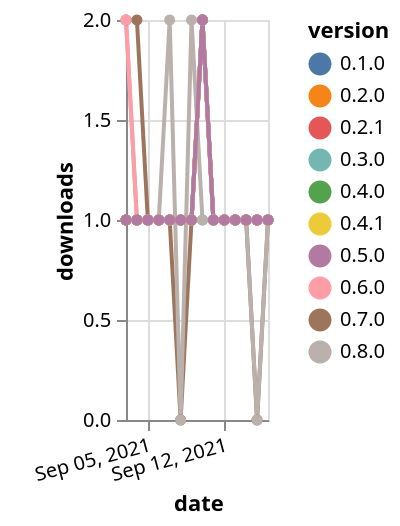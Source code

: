 {"$schema": "https://vega.github.io/schema/vega-lite/v5.json", "description": "A simple bar chart with embedded data.", "data": {"values": [{"date": "2021-09-03", "total": 157, "delta": 1, "version": "0.2.0"}, {"date": "2021-09-04", "total": 158, "delta": 1, "version": "0.2.0"}, {"date": "2021-09-05", "total": 159, "delta": 1, "version": "0.2.0"}, {"date": "2021-09-06", "total": 160, "delta": 1, "version": "0.2.0"}, {"date": "2021-09-07", "total": 161, "delta": 1, "version": "0.2.0"}, {"date": "2021-09-08", "total": 162, "delta": 1, "version": "0.2.0"}, {"date": "2021-09-09", "total": 163, "delta": 1, "version": "0.2.0"}, {"date": "2021-09-10", "total": 165, "delta": 2, "version": "0.2.0"}, {"date": "2021-09-11", "total": 166, "delta": 1, "version": "0.2.0"}, {"date": "2021-09-12", "total": 167, "delta": 1, "version": "0.2.0"}, {"date": "2021-09-13", "total": 168, "delta": 1, "version": "0.2.0"}, {"date": "2021-09-14", "total": 169, "delta": 1, "version": "0.2.0"}, {"date": "2021-09-15", "total": 170, "delta": 1, "version": "0.2.0"}, {"date": "2021-09-16", "total": 171, "delta": 1, "version": "0.2.0"}, {"date": "2021-09-03", "total": 133, "delta": 1, "version": "0.4.0"}, {"date": "2021-09-04", "total": 134, "delta": 1, "version": "0.4.0"}, {"date": "2021-09-05", "total": 135, "delta": 1, "version": "0.4.0"}, {"date": "2021-09-06", "total": 136, "delta": 1, "version": "0.4.0"}, {"date": "2021-09-07", "total": 137, "delta": 1, "version": "0.4.0"}, {"date": "2021-09-08", "total": 138, "delta": 1, "version": "0.4.0"}, {"date": "2021-09-09", "total": 139, "delta": 1, "version": "0.4.0"}, {"date": "2021-09-10", "total": 141, "delta": 2, "version": "0.4.0"}, {"date": "2021-09-11", "total": 142, "delta": 1, "version": "0.4.0"}, {"date": "2021-09-12", "total": 143, "delta": 1, "version": "0.4.0"}, {"date": "2021-09-13", "total": 144, "delta": 1, "version": "0.4.0"}, {"date": "2021-09-14", "total": 145, "delta": 1, "version": "0.4.0"}, {"date": "2021-09-15", "total": 146, "delta": 1, "version": "0.4.0"}, {"date": "2021-09-16", "total": 147, "delta": 1, "version": "0.4.0"}, {"date": "2021-09-03", "total": 152, "delta": 1, "version": "0.2.1"}, {"date": "2021-09-04", "total": 153, "delta": 1, "version": "0.2.1"}, {"date": "2021-09-05", "total": 154, "delta": 1, "version": "0.2.1"}, {"date": "2021-09-06", "total": 155, "delta": 1, "version": "0.2.1"}, {"date": "2021-09-07", "total": 156, "delta": 1, "version": "0.2.1"}, {"date": "2021-09-08", "total": 157, "delta": 1, "version": "0.2.1"}, {"date": "2021-09-09", "total": 158, "delta": 1, "version": "0.2.1"}, {"date": "2021-09-10", "total": 160, "delta": 2, "version": "0.2.1"}, {"date": "2021-09-11", "total": 161, "delta": 1, "version": "0.2.1"}, {"date": "2021-09-12", "total": 162, "delta": 1, "version": "0.2.1"}, {"date": "2021-09-13", "total": 163, "delta": 1, "version": "0.2.1"}, {"date": "2021-09-14", "total": 164, "delta": 1, "version": "0.2.1"}, {"date": "2021-09-15", "total": 165, "delta": 1, "version": "0.2.1"}, {"date": "2021-09-16", "total": 166, "delta": 1, "version": "0.2.1"}, {"date": "2021-09-03", "total": 68, "delta": 2, "version": "0.7.0"}, {"date": "2021-09-04", "total": 70, "delta": 2, "version": "0.7.0"}, {"date": "2021-09-05", "total": 71, "delta": 1, "version": "0.7.0"}, {"date": "2021-09-06", "total": 72, "delta": 1, "version": "0.7.0"}, {"date": "2021-09-07", "total": 73, "delta": 1, "version": "0.7.0"}, {"date": "2021-09-08", "total": 73, "delta": 0, "version": "0.7.0"}, {"date": "2021-09-09", "total": 74, "delta": 1, "version": "0.7.0"}, {"date": "2021-09-10", "total": 76, "delta": 2, "version": "0.7.0"}, {"date": "2021-09-11", "total": 77, "delta": 1, "version": "0.7.0"}, {"date": "2021-09-12", "total": 78, "delta": 1, "version": "0.7.0"}, {"date": "2021-09-13", "total": 79, "delta": 1, "version": "0.7.0"}, {"date": "2021-09-14", "total": 80, "delta": 1, "version": "0.7.0"}, {"date": "2021-09-15", "total": 80, "delta": 0, "version": "0.7.0"}, {"date": "2021-09-16", "total": 81, "delta": 1, "version": "0.7.0"}, {"date": "2021-09-03", "total": 157, "delta": 1, "version": "0.3.0"}, {"date": "2021-09-04", "total": 158, "delta": 1, "version": "0.3.0"}, {"date": "2021-09-05", "total": 159, "delta": 1, "version": "0.3.0"}, {"date": "2021-09-06", "total": 160, "delta": 1, "version": "0.3.0"}, {"date": "2021-09-07", "total": 161, "delta": 1, "version": "0.3.0"}, {"date": "2021-09-08", "total": 162, "delta": 1, "version": "0.3.0"}, {"date": "2021-09-09", "total": 163, "delta": 1, "version": "0.3.0"}, {"date": "2021-09-10", "total": 164, "delta": 1, "version": "0.3.0"}, {"date": "2021-09-11", "total": 165, "delta": 1, "version": "0.3.0"}, {"date": "2021-09-12", "total": 166, "delta": 1, "version": "0.3.0"}, {"date": "2021-09-13", "total": 167, "delta": 1, "version": "0.3.0"}, {"date": "2021-09-14", "total": 168, "delta": 1, "version": "0.3.0"}, {"date": "2021-09-15", "total": 169, "delta": 1, "version": "0.3.0"}, {"date": "2021-09-16", "total": 170, "delta": 1, "version": "0.3.0"}, {"date": "2021-09-03", "total": 41, "delta": 2, "version": "0.8.0"}, {"date": "2021-09-04", "total": 42, "delta": 1, "version": "0.8.0"}, {"date": "2021-09-05", "total": 43, "delta": 1, "version": "0.8.0"}, {"date": "2021-09-06", "total": 44, "delta": 1, "version": "0.8.0"}, {"date": "2021-09-07", "total": 46, "delta": 2, "version": "0.8.0"}, {"date": "2021-09-08", "total": 46, "delta": 0, "version": "0.8.0"}, {"date": "2021-09-09", "total": 48, "delta": 2, "version": "0.8.0"}, {"date": "2021-09-10", "total": 49, "delta": 1, "version": "0.8.0"}, {"date": "2021-09-11", "total": 50, "delta": 1, "version": "0.8.0"}, {"date": "2021-09-12", "total": 51, "delta": 1, "version": "0.8.0"}, {"date": "2021-09-13", "total": 52, "delta": 1, "version": "0.8.0"}, {"date": "2021-09-14", "total": 53, "delta": 1, "version": "0.8.0"}, {"date": "2021-09-15", "total": 53, "delta": 0, "version": "0.8.0"}, {"date": "2021-09-16", "total": 54, "delta": 1, "version": "0.8.0"}, {"date": "2021-09-03", "total": 162, "delta": 1, "version": "0.1.0"}, {"date": "2021-09-04", "total": 163, "delta": 1, "version": "0.1.0"}, {"date": "2021-09-05", "total": 164, "delta": 1, "version": "0.1.0"}, {"date": "2021-09-06", "total": 165, "delta": 1, "version": "0.1.0"}, {"date": "2021-09-07", "total": 166, "delta": 1, "version": "0.1.0"}, {"date": "2021-09-08", "total": 167, "delta": 1, "version": "0.1.0"}, {"date": "2021-09-09", "total": 168, "delta": 1, "version": "0.1.0"}, {"date": "2021-09-10", "total": 170, "delta": 2, "version": "0.1.0"}, {"date": "2021-09-11", "total": 171, "delta": 1, "version": "0.1.0"}, {"date": "2021-09-12", "total": 172, "delta": 1, "version": "0.1.0"}, {"date": "2021-09-13", "total": 173, "delta": 1, "version": "0.1.0"}, {"date": "2021-09-14", "total": 174, "delta": 1, "version": "0.1.0"}, {"date": "2021-09-15", "total": 175, "delta": 1, "version": "0.1.0"}, {"date": "2021-09-16", "total": 176, "delta": 1, "version": "0.1.0"}, {"date": "2021-09-03", "total": 136, "delta": 1, "version": "0.4.1"}, {"date": "2021-09-04", "total": 137, "delta": 1, "version": "0.4.1"}, {"date": "2021-09-05", "total": 138, "delta": 1, "version": "0.4.1"}, {"date": "2021-09-06", "total": 139, "delta": 1, "version": "0.4.1"}, {"date": "2021-09-07", "total": 140, "delta": 1, "version": "0.4.1"}, {"date": "2021-09-08", "total": 141, "delta": 1, "version": "0.4.1"}, {"date": "2021-09-09", "total": 142, "delta": 1, "version": "0.4.1"}, {"date": "2021-09-10", "total": 144, "delta": 2, "version": "0.4.1"}, {"date": "2021-09-11", "total": 145, "delta": 1, "version": "0.4.1"}, {"date": "2021-09-12", "total": 146, "delta": 1, "version": "0.4.1"}, {"date": "2021-09-13", "total": 147, "delta": 1, "version": "0.4.1"}, {"date": "2021-09-14", "total": 148, "delta": 1, "version": "0.4.1"}, {"date": "2021-09-15", "total": 149, "delta": 1, "version": "0.4.1"}, {"date": "2021-09-16", "total": 150, "delta": 1, "version": "0.4.1"}, {"date": "2021-09-03", "total": 98, "delta": 2, "version": "0.6.0"}, {"date": "2021-09-04", "total": 99, "delta": 1, "version": "0.6.0"}, {"date": "2021-09-05", "total": 100, "delta": 1, "version": "0.6.0"}, {"date": "2021-09-06", "total": 101, "delta": 1, "version": "0.6.0"}, {"date": "2021-09-07", "total": 102, "delta": 1, "version": "0.6.0"}, {"date": "2021-09-08", "total": 103, "delta": 1, "version": "0.6.0"}, {"date": "2021-09-09", "total": 104, "delta": 1, "version": "0.6.0"}, {"date": "2021-09-10", "total": 106, "delta": 2, "version": "0.6.0"}, {"date": "2021-09-11", "total": 107, "delta": 1, "version": "0.6.0"}, {"date": "2021-09-12", "total": 108, "delta": 1, "version": "0.6.0"}, {"date": "2021-09-13", "total": 109, "delta": 1, "version": "0.6.0"}, {"date": "2021-09-14", "total": 110, "delta": 1, "version": "0.6.0"}, {"date": "2021-09-15", "total": 111, "delta": 1, "version": "0.6.0"}, {"date": "2021-09-16", "total": 112, "delta": 1, "version": "0.6.0"}, {"date": "2021-09-03", "total": 139, "delta": 1, "version": "0.5.0"}, {"date": "2021-09-04", "total": 140, "delta": 1, "version": "0.5.0"}, {"date": "2021-09-05", "total": 141, "delta": 1, "version": "0.5.0"}, {"date": "2021-09-06", "total": 142, "delta": 1, "version": "0.5.0"}, {"date": "2021-09-07", "total": 143, "delta": 1, "version": "0.5.0"}, {"date": "2021-09-08", "total": 144, "delta": 1, "version": "0.5.0"}, {"date": "2021-09-09", "total": 145, "delta": 1, "version": "0.5.0"}, {"date": "2021-09-10", "total": 147, "delta": 2, "version": "0.5.0"}, {"date": "2021-09-11", "total": 148, "delta": 1, "version": "0.5.0"}, {"date": "2021-09-12", "total": 149, "delta": 1, "version": "0.5.0"}, {"date": "2021-09-13", "total": 150, "delta": 1, "version": "0.5.0"}, {"date": "2021-09-14", "total": 151, "delta": 1, "version": "0.5.0"}, {"date": "2021-09-15", "total": 152, "delta": 1, "version": "0.5.0"}, {"date": "2021-09-16", "total": 153, "delta": 1, "version": "0.5.0"}]}, "width": "container", "mark": {"type": "line", "point": {"filled": true}}, "encoding": {"x": {"field": "date", "type": "temporal", "timeUnit": "yearmonthdate", "title": "date", "axis": {"labelAngle": -15}}, "y": {"field": "delta", "type": "quantitative", "title": "downloads"}, "color": {"field": "version", "type": "nominal"}, "tooltip": {"field": "delta"}}}